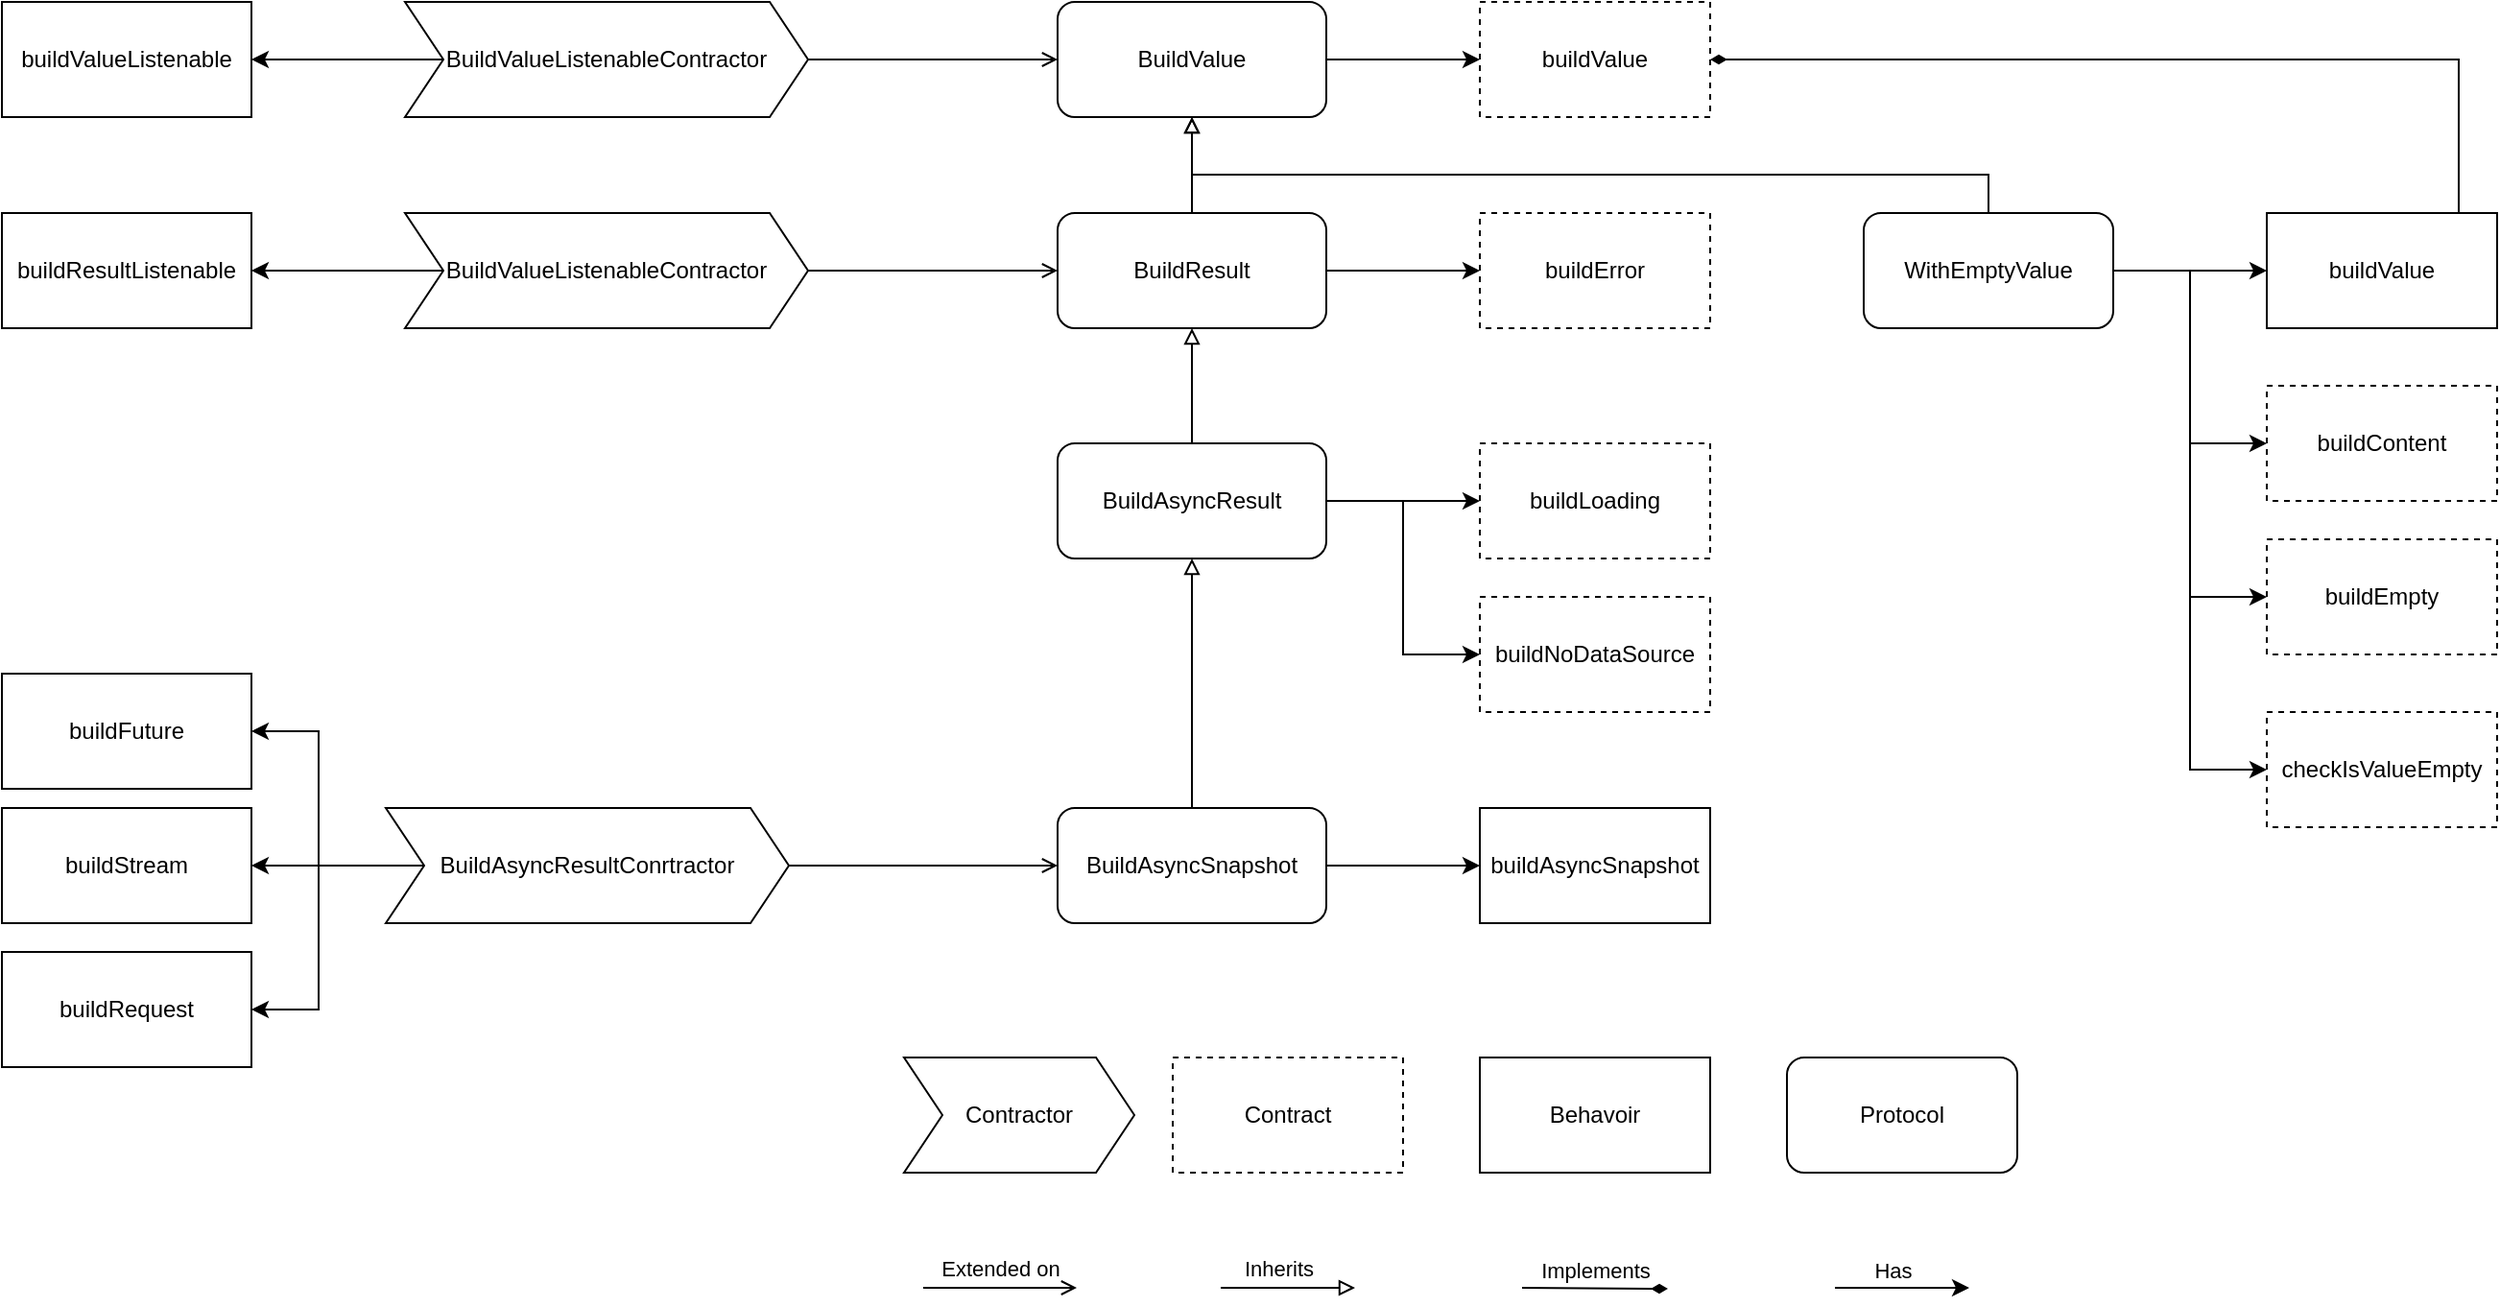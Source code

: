 <mxfile version="13.8.6"><diagram id="Ta8DJBz5on8iY8QCkhbn" name="Page-1"><mxGraphModel dx="2125" dy="900" grid="1" gridSize="10" guides="1" tooltips="1" connect="1" arrows="1" fold="1" page="1" pageScale="1" pageWidth="827" pageHeight="1169" math="0" shadow="0"><root><mxCell id="0"/><mxCell id="1" parent="0"/><mxCell id="5ivDtuSFLPGtHsIsVmBR-1" value="buildValue" style="rounded=0;whiteSpace=wrap;html=1;dashed=1;" parent="1" vertex="1"><mxGeometry x="610" y="20" width="120" height="60" as="geometry"/></mxCell><mxCell id="5ivDtuSFLPGtHsIsVmBR-3" value="" style="edgeStyle=orthogonalEdgeStyle;rounded=0;orthogonalLoop=1;jettySize=auto;html=1;" parent="1" source="5ivDtuSFLPGtHsIsVmBR-2" target="5ivDtuSFLPGtHsIsVmBR-1" edge="1"><mxGeometry relative="1" as="geometry"/></mxCell><mxCell id="5ivDtuSFLPGtHsIsVmBR-2" value="BuildValue" style="rounded=1;whiteSpace=wrap;html=1;" parent="1" vertex="1"><mxGeometry x="390" y="20" width="140" height="60" as="geometry"/></mxCell><mxCell id="5ivDtuSFLPGtHsIsVmBR-6" value="" style="edgeStyle=orthogonalEdgeStyle;rounded=0;orthogonalLoop=1;jettySize=auto;html=1;" parent="1" source="5ivDtuSFLPGtHsIsVmBR-4" target="5ivDtuSFLPGtHsIsVmBR-5" edge="1"><mxGeometry relative="1" as="geometry"/></mxCell><mxCell id="5ivDtuSFLPGtHsIsVmBR-7" value="" style="edgeStyle=orthogonalEdgeStyle;rounded=0;orthogonalLoop=1;jettySize=auto;html=1;endArrow=block;endFill=0;" parent="1" source="5ivDtuSFLPGtHsIsVmBR-4" target="5ivDtuSFLPGtHsIsVmBR-2" edge="1"><mxGeometry relative="1" as="geometry"/></mxCell><mxCell id="5ivDtuSFLPGtHsIsVmBR-4" value="BuildResult" style="rounded=1;whiteSpace=wrap;html=1;" parent="1" vertex="1"><mxGeometry x="390" y="130" width="140" height="60" as="geometry"/></mxCell><mxCell id="5ivDtuSFLPGtHsIsVmBR-5" value="buildError" style="rounded=0;whiteSpace=wrap;html=1;dashed=1;" parent="1" vertex="1"><mxGeometry x="610" y="130" width="120" height="60" as="geometry"/></mxCell><mxCell id="5ivDtuSFLPGtHsIsVmBR-11" style="edgeStyle=orthogonalEdgeStyle;rounded=0;orthogonalLoop=1;jettySize=auto;html=1;exitX=1;exitY=0.5;exitDx=0;exitDy=0;entryX=0;entryY=0.5;entryDx=0;entryDy=0;" parent="1" source="5ivDtuSFLPGtHsIsVmBR-8" target="5ivDtuSFLPGtHsIsVmBR-9" edge="1"><mxGeometry relative="1" as="geometry"/></mxCell><mxCell id="5ivDtuSFLPGtHsIsVmBR-13" style="edgeStyle=orthogonalEdgeStyle;rounded=0;jumpStyle=none;orthogonalLoop=1;jettySize=auto;html=1;exitX=1;exitY=0.5;exitDx=0;exitDy=0;entryX=0;entryY=0.5;entryDx=0;entryDy=0;" parent="1" source="5ivDtuSFLPGtHsIsVmBR-8" target="5ivDtuSFLPGtHsIsVmBR-10" edge="1"><mxGeometry relative="1" as="geometry"/></mxCell><mxCell id="5ivDtuSFLPGtHsIsVmBR-14" value="" style="edgeStyle=orthogonalEdgeStyle;rounded=0;jumpStyle=none;orthogonalLoop=1;jettySize=auto;html=1;endArrow=block;endFill=0;" parent="1" source="5ivDtuSFLPGtHsIsVmBR-8" target="5ivDtuSFLPGtHsIsVmBR-4" edge="1"><mxGeometry relative="1" as="geometry"/></mxCell><mxCell id="5ivDtuSFLPGtHsIsVmBR-8" value="BuildAsyncResult" style="rounded=1;whiteSpace=wrap;html=1;" parent="1" vertex="1"><mxGeometry x="390" y="250" width="140" height="60" as="geometry"/></mxCell><mxCell id="5ivDtuSFLPGtHsIsVmBR-9" value="buildLoading" style="rounded=0;whiteSpace=wrap;html=1;dashed=1;" parent="1" vertex="1"><mxGeometry x="610" y="250" width="120" height="60" as="geometry"/></mxCell><mxCell id="5ivDtuSFLPGtHsIsVmBR-10" value="buildNoDataSource" style="rounded=0;whiteSpace=wrap;html=1;dashed=1;" parent="1" vertex="1"><mxGeometry x="610" y="330" width="120" height="60" as="geometry"/></mxCell><mxCell id="5ivDtuSFLPGtHsIsVmBR-16" value="" style="edgeStyle=orthogonalEdgeStyle;rounded=0;jumpStyle=none;orthogonalLoop=1;jettySize=auto;html=1;endArrow=block;endFill=0;" parent="1" source="5ivDtuSFLPGtHsIsVmBR-15" target="5ivDtuSFLPGtHsIsVmBR-8" edge="1"><mxGeometry relative="1" as="geometry"/></mxCell><mxCell id="5ivDtuSFLPGtHsIsVmBR-19" value="" style="edgeStyle=orthogonalEdgeStyle;rounded=0;jumpStyle=none;orthogonalLoop=1;jettySize=auto;html=1;endArrow=classic;endFill=1;" parent="1" source="5ivDtuSFLPGtHsIsVmBR-15" target="5ivDtuSFLPGtHsIsVmBR-18" edge="1"><mxGeometry relative="1" as="geometry"/></mxCell><mxCell id="5ivDtuSFLPGtHsIsVmBR-15" value="BuildAsyncSnapshot" style="rounded=1;whiteSpace=wrap;html=1;" parent="1" vertex="1"><mxGeometry x="390" y="440" width="140" height="60" as="geometry"/></mxCell><mxCell id="5ivDtuSFLPGtHsIsVmBR-18" value="buildAsyncSnapshot" style="rounded=0;whiteSpace=wrap;html=1;" parent="1" vertex="1"><mxGeometry x="610" y="440" width="120" height="60" as="geometry"/></mxCell><mxCell id="5ivDtuSFLPGtHsIsVmBR-34" style="edgeStyle=orthogonalEdgeStyle;rounded=0;jumpStyle=none;orthogonalLoop=1;jettySize=auto;html=1;exitX=1;exitY=0.5;exitDx=0;exitDy=0;entryX=0;entryY=0.5;entryDx=0;entryDy=0;endArrow=open;endFill=0;" parent="1" source="5ivDtuSFLPGtHsIsVmBR-33" target="5ivDtuSFLPGtHsIsVmBR-15" edge="1"><mxGeometry relative="1" as="geometry"/></mxCell><mxCell id="5ivDtuSFLPGtHsIsVmBR-43" style="edgeStyle=orthogonalEdgeStyle;rounded=0;jumpStyle=none;orthogonalLoop=1;jettySize=auto;html=1;exitX=0;exitY=0.5;exitDx=0;exitDy=0;entryX=1;entryY=0.5;entryDx=0;entryDy=0;endArrow=classic;endFill=1;" parent="1" source="5ivDtuSFLPGtHsIsVmBR-33" target="5ivDtuSFLPGtHsIsVmBR-35" edge="1"><mxGeometry relative="1" as="geometry"/></mxCell><mxCell id="5ivDtuSFLPGtHsIsVmBR-44" style="edgeStyle=orthogonalEdgeStyle;rounded=0;jumpStyle=none;orthogonalLoop=1;jettySize=auto;html=1;endArrow=classic;endFill=1;" parent="1" source="5ivDtuSFLPGtHsIsVmBR-33" target="5ivDtuSFLPGtHsIsVmBR-36" edge="1"><mxGeometry relative="1" as="geometry"/></mxCell><mxCell id="5ivDtuSFLPGtHsIsVmBR-45" style="edgeStyle=orthogonalEdgeStyle;rounded=0;jumpStyle=none;orthogonalLoop=1;jettySize=auto;html=1;entryX=1;entryY=0.5;entryDx=0;entryDy=0;endArrow=classic;endFill=1;" parent="1" source="5ivDtuSFLPGtHsIsVmBR-33" target="5ivDtuSFLPGtHsIsVmBR-37" edge="1"><mxGeometry relative="1" as="geometry"/></mxCell><mxCell id="5ivDtuSFLPGtHsIsVmBR-33" value="BuildAsyncResultConrtractor" style="shape=step;perimeter=stepPerimeter;whiteSpace=wrap;html=1;fixedSize=1;" parent="1" vertex="1"><mxGeometry x="40" y="440" width="210" height="60" as="geometry"/></mxCell><mxCell id="5ivDtuSFLPGtHsIsVmBR-35" value="buildFuture" style="rounded=0;whiteSpace=wrap;html=1;" parent="1" vertex="1"><mxGeometry x="-160" y="370" width="130" height="60" as="geometry"/></mxCell><mxCell id="5ivDtuSFLPGtHsIsVmBR-36" value="buildStream" style="rounded=0;whiteSpace=wrap;html=1;" parent="1" vertex="1"><mxGeometry x="-160" y="440" width="130" height="60" as="geometry"/></mxCell><mxCell id="5ivDtuSFLPGtHsIsVmBR-37" value="buildRequest" style="rounded=0;whiteSpace=wrap;html=1;" parent="1" vertex="1"><mxGeometry x="-160" y="515" width="130" height="60" as="geometry"/></mxCell><mxCell id="5ivDtuSFLPGtHsIsVmBR-48" value="" style="edgeStyle=orthogonalEdgeStyle;rounded=0;jumpStyle=none;orthogonalLoop=1;jettySize=auto;html=1;endArrow=open;endFill=0;" parent="1" source="5ivDtuSFLPGtHsIsVmBR-47" target="5ivDtuSFLPGtHsIsVmBR-2" edge="1"><mxGeometry relative="1" as="geometry"/></mxCell><mxCell id="5ivDtuSFLPGtHsIsVmBR-52" value="" style="edgeStyle=orthogonalEdgeStyle;rounded=0;jumpStyle=none;orthogonalLoop=1;jettySize=auto;html=1;endArrow=classic;endFill=1;" parent="1" source="5ivDtuSFLPGtHsIsVmBR-47" target="5ivDtuSFLPGtHsIsVmBR-49" edge="1"><mxGeometry relative="1" as="geometry"/></mxCell><mxCell id="5ivDtuSFLPGtHsIsVmBR-47" value="BuildValueListenableContractor" style="shape=step;perimeter=stepPerimeter;whiteSpace=wrap;html=1;fixedSize=1;" parent="1" vertex="1"><mxGeometry x="50" y="20" width="210" height="60" as="geometry"/></mxCell><mxCell id="5ivDtuSFLPGtHsIsVmBR-49" value="buildValueListenable" style="rounded=0;whiteSpace=wrap;html=1;" parent="1" vertex="1"><mxGeometry x="-160" y="20" width="130" height="60" as="geometry"/></mxCell><mxCell id="5ivDtuSFLPGtHsIsVmBR-55" value="" style="edgeStyle=orthogonalEdgeStyle;rounded=0;jumpStyle=none;orthogonalLoop=1;jettySize=auto;html=1;endArrow=classic;endFill=1;" parent="1" source="5ivDtuSFLPGtHsIsVmBR-53" target="5ivDtuSFLPGtHsIsVmBR-54" edge="1"><mxGeometry relative="1" as="geometry"/></mxCell><mxCell id="5ivDtuSFLPGtHsIsVmBR-56" value="" style="edgeStyle=orthogonalEdgeStyle;rounded=0;jumpStyle=none;orthogonalLoop=1;jettySize=auto;html=1;endArrow=open;endFill=0;" parent="1" source="5ivDtuSFLPGtHsIsVmBR-53" target="5ivDtuSFLPGtHsIsVmBR-4" edge="1"><mxGeometry relative="1" as="geometry"/></mxCell><mxCell id="5ivDtuSFLPGtHsIsVmBR-53" value="BuildValueListenableContractor" style="shape=step;perimeter=stepPerimeter;whiteSpace=wrap;html=1;fixedSize=1;" parent="1" vertex="1"><mxGeometry x="50" y="130" width="210" height="60" as="geometry"/></mxCell><mxCell id="5ivDtuSFLPGtHsIsVmBR-54" value="buildResultListenable" style="rounded=0;whiteSpace=wrap;html=1;" parent="1" vertex="1"><mxGeometry x="-160" y="130" width="130" height="60" as="geometry"/></mxCell><mxCell id="5ivDtuSFLPGtHsIsVmBR-62" value="" style="edgeStyle=orthogonalEdgeStyle;rounded=0;jumpStyle=none;orthogonalLoop=1;jettySize=auto;html=1;endArrow=classic;endFill=1;" parent="1" source="5ivDtuSFLPGtHsIsVmBR-57" target="5ivDtuSFLPGtHsIsVmBR-59" edge="1"><mxGeometry relative="1" as="geometry"><Array as="points"><mxPoint x="980" y="160"/><mxPoint x="980" y="250"/></Array></mxGeometry></mxCell><mxCell id="5ivDtuSFLPGtHsIsVmBR-63" style="edgeStyle=orthogonalEdgeStyle;rounded=0;jumpStyle=none;orthogonalLoop=1;jettySize=auto;html=1;exitX=1;exitY=0.5;exitDx=0;exitDy=0;entryX=0;entryY=0.5;entryDx=0;entryDy=0;endArrow=classic;endFill=1;" parent="1" source="5ivDtuSFLPGtHsIsVmBR-57" target="5ivDtuSFLPGtHsIsVmBR-60" edge="1"><mxGeometry relative="1" as="geometry"/></mxCell><mxCell id="5ivDtuSFLPGtHsIsVmBR-64" style="edgeStyle=orthogonalEdgeStyle;rounded=0;jumpStyle=none;orthogonalLoop=1;jettySize=auto;html=1;entryX=0;entryY=0.5;entryDx=0;entryDy=0;endArrow=classic;endFill=1;" parent="1" source="5ivDtuSFLPGtHsIsVmBR-57" target="5ivDtuSFLPGtHsIsVmBR-61" edge="1"><mxGeometry relative="1" as="geometry"/></mxCell><mxCell id="5ivDtuSFLPGtHsIsVmBR-68" style="edgeStyle=orthogonalEdgeStyle;rounded=0;jumpStyle=none;orthogonalLoop=1;jettySize=auto;html=1;entryX=0;entryY=0.5;entryDx=0;entryDy=0;endArrow=classic;endFill=1;" parent="1" source="5ivDtuSFLPGtHsIsVmBR-57" target="5ivDtuSFLPGtHsIsVmBR-65" edge="1"><mxGeometry relative="1" as="geometry"><mxPoint x="990" y="70" as="targetPoint"/><Array as="points"><mxPoint x="980" y="160"/><mxPoint x="980" y="160"/></Array></mxGeometry></mxCell><mxCell id="5ivDtuSFLPGtHsIsVmBR-69" style="edgeStyle=orthogonalEdgeStyle;rounded=0;jumpStyle=none;orthogonalLoop=1;jettySize=auto;html=1;endArrow=block;endFill=0;exitX=0.5;exitY=0;exitDx=0;exitDy=0;" parent="1" source="5ivDtuSFLPGtHsIsVmBR-57" target="5ivDtuSFLPGtHsIsVmBR-2" edge="1"><mxGeometry relative="1" as="geometry"><Array as="points"><mxPoint x="875" y="110"/><mxPoint x="460" y="110"/></Array></mxGeometry></mxCell><mxCell id="5ivDtuSFLPGtHsIsVmBR-57" value="WithEmptyValue" style="rounded=1;whiteSpace=wrap;html=1;" parent="1" vertex="1"><mxGeometry x="810" y="130" width="130" height="60" as="geometry"/></mxCell><mxCell id="5ivDtuSFLPGtHsIsVmBR-59" value="buildContent" style="rounded=0;whiteSpace=wrap;html=1;dashed=1;" parent="1" vertex="1"><mxGeometry x="1020" y="220" width="120" height="60" as="geometry"/></mxCell><mxCell id="5ivDtuSFLPGtHsIsVmBR-60" value="buildEmpty" style="rounded=0;whiteSpace=wrap;html=1;dashed=1;" parent="1" vertex="1"><mxGeometry x="1020" y="300" width="120" height="60" as="geometry"/></mxCell><mxCell id="5ivDtuSFLPGtHsIsVmBR-61" value="checkIsValueEmpty" style="rounded=0;whiteSpace=wrap;html=1;dashed=1;" parent="1" vertex="1"><mxGeometry x="1020" y="390" width="120" height="60" as="geometry"/></mxCell><mxCell id="5ivDtuSFLPGtHsIsVmBR-71" style="edgeStyle=orthogonalEdgeStyle;rounded=0;jumpStyle=none;orthogonalLoop=1;jettySize=auto;html=1;entryX=1;entryY=0.5;entryDx=0;entryDy=0;endArrow=diamondThin;endFill=1;" parent="1" source="5ivDtuSFLPGtHsIsVmBR-65" target="5ivDtuSFLPGtHsIsVmBR-1" edge="1"><mxGeometry relative="1" as="geometry"><Array as="points"><mxPoint x="1120" y="50"/></Array></mxGeometry></mxCell><mxCell id="5ivDtuSFLPGtHsIsVmBR-65" value="buildValue" style="rounded=0;whiteSpace=wrap;html=1;" parent="1" vertex="1"><mxGeometry x="1020" y="130" width="120" height="60" as="geometry"/></mxCell><mxCell id="Hdd5WJWGmcqIeuzL_XjG-1" value="Contract" style="rounded=0;whiteSpace=wrap;html=1;dashed=1;" vertex="1" parent="1"><mxGeometry x="450" y="570" width="120" height="60" as="geometry"/></mxCell><mxCell id="Hdd5WJWGmcqIeuzL_XjG-2" value="Behavoir" style="rounded=0;whiteSpace=wrap;html=1;" vertex="1" parent="1"><mxGeometry x="610" y="570" width="120" height="60" as="geometry"/></mxCell><mxCell id="Hdd5WJWGmcqIeuzL_XjG-3" value="Protocol" style="rounded=1;whiteSpace=wrap;html=1;" vertex="1" parent="1"><mxGeometry x="770" y="570" width="120" height="60" as="geometry"/></mxCell><mxCell id="Hdd5WJWGmcqIeuzL_XjG-4" value="Inherits" style="endArrow=block;html=1;endFill=0;" edge="1" parent="1"><mxGeometry x="-0.143" y="10" width="50" height="50" relative="1" as="geometry"><mxPoint x="475" y="690" as="sourcePoint"/><mxPoint x="545" y="690" as="targetPoint"/><mxPoint as="offset"/></mxGeometry></mxCell><mxCell id="Hdd5WJWGmcqIeuzL_XjG-5" value="" style="endArrow=classic;html=1;" edge="1" parent="1"><mxGeometry width="50" height="50" relative="1" as="geometry"><mxPoint x="795" y="690" as="sourcePoint"/><mxPoint x="865" y="690" as="targetPoint"/></mxGeometry></mxCell><mxCell id="Hdd5WJWGmcqIeuzL_XjG-7" value="Has" style="edgeLabel;html=1;align=center;verticalAlign=middle;resizable=0;points=[];" vertex="1" connectable="0" parent="Hdd5WJWGmcqIeuzL_XjG-5"><mxGeometry x="-0.371" y="2" relative="1" as="geometry"><mxPoint x="8" y="-7.5" as="offset"/></mxGeometry></mxCell><mxCell id="Hdd5WJWGmcqIeuzL_XjG-6" value="" style="endArrow=diamondThin;html=1;endFill=1;" edge="1" parent="1"><mxGeometry width="50" height="50" relative="1" as="geometry"><mxPoint x="632" y="690" as="sourcePoint"/><mxPoint x="708" y="690.5" as="targetPoint"/></mxGeometry></mxCell><mxCell id="Hdd5WJWGmcqIeuzL_XjG-8" value="Implements" style="edgeLabel;html=1;align=center;verticalAlign=middle;resizable=0;points=[];" vertex="1" connectable="0" parent="Hdd5WJWGmcqIeuzL_XjG-6"><mxGeometry x="-0.4" y="3" relative="1" as="geometry"><mxPoint x="14.98" y="-6.65" as="offset"/></mxGeometry></mxCell><mxCell id="Hdd5WJWGmcqIeuzL_XjG-9" value="Extended on" style="edgeStyle=orthogonalEdgeStyle;rounded=0;jumpStyle=none;orthogonalLoop=1;jettySize=auto;html=1;endArrow=open;endFill=0;" edge="1" parent="1"><mxGeometry y="10" relative="1" as="geometry"><mxPoint x="320" y="690" as="sourcePoint"/><mxPoint x="400" y="690" as="targetPoint"/><mxPoint as="offset"/></mxGeometry></mxCell><mxCell id="Hdd5WJWGmcqIeuzL_XjG-10" value="Contractor" style="shape=step;perimeter=stepPerimeter;whiteSpace=wrap;html=1;fixedSize=1;" vertex="1" parent="1"><mxGeometry x="310" y="570" width="120" height="60" as="geometry"/></mxCell></root></mxGraphModel></diagram></mxfile>